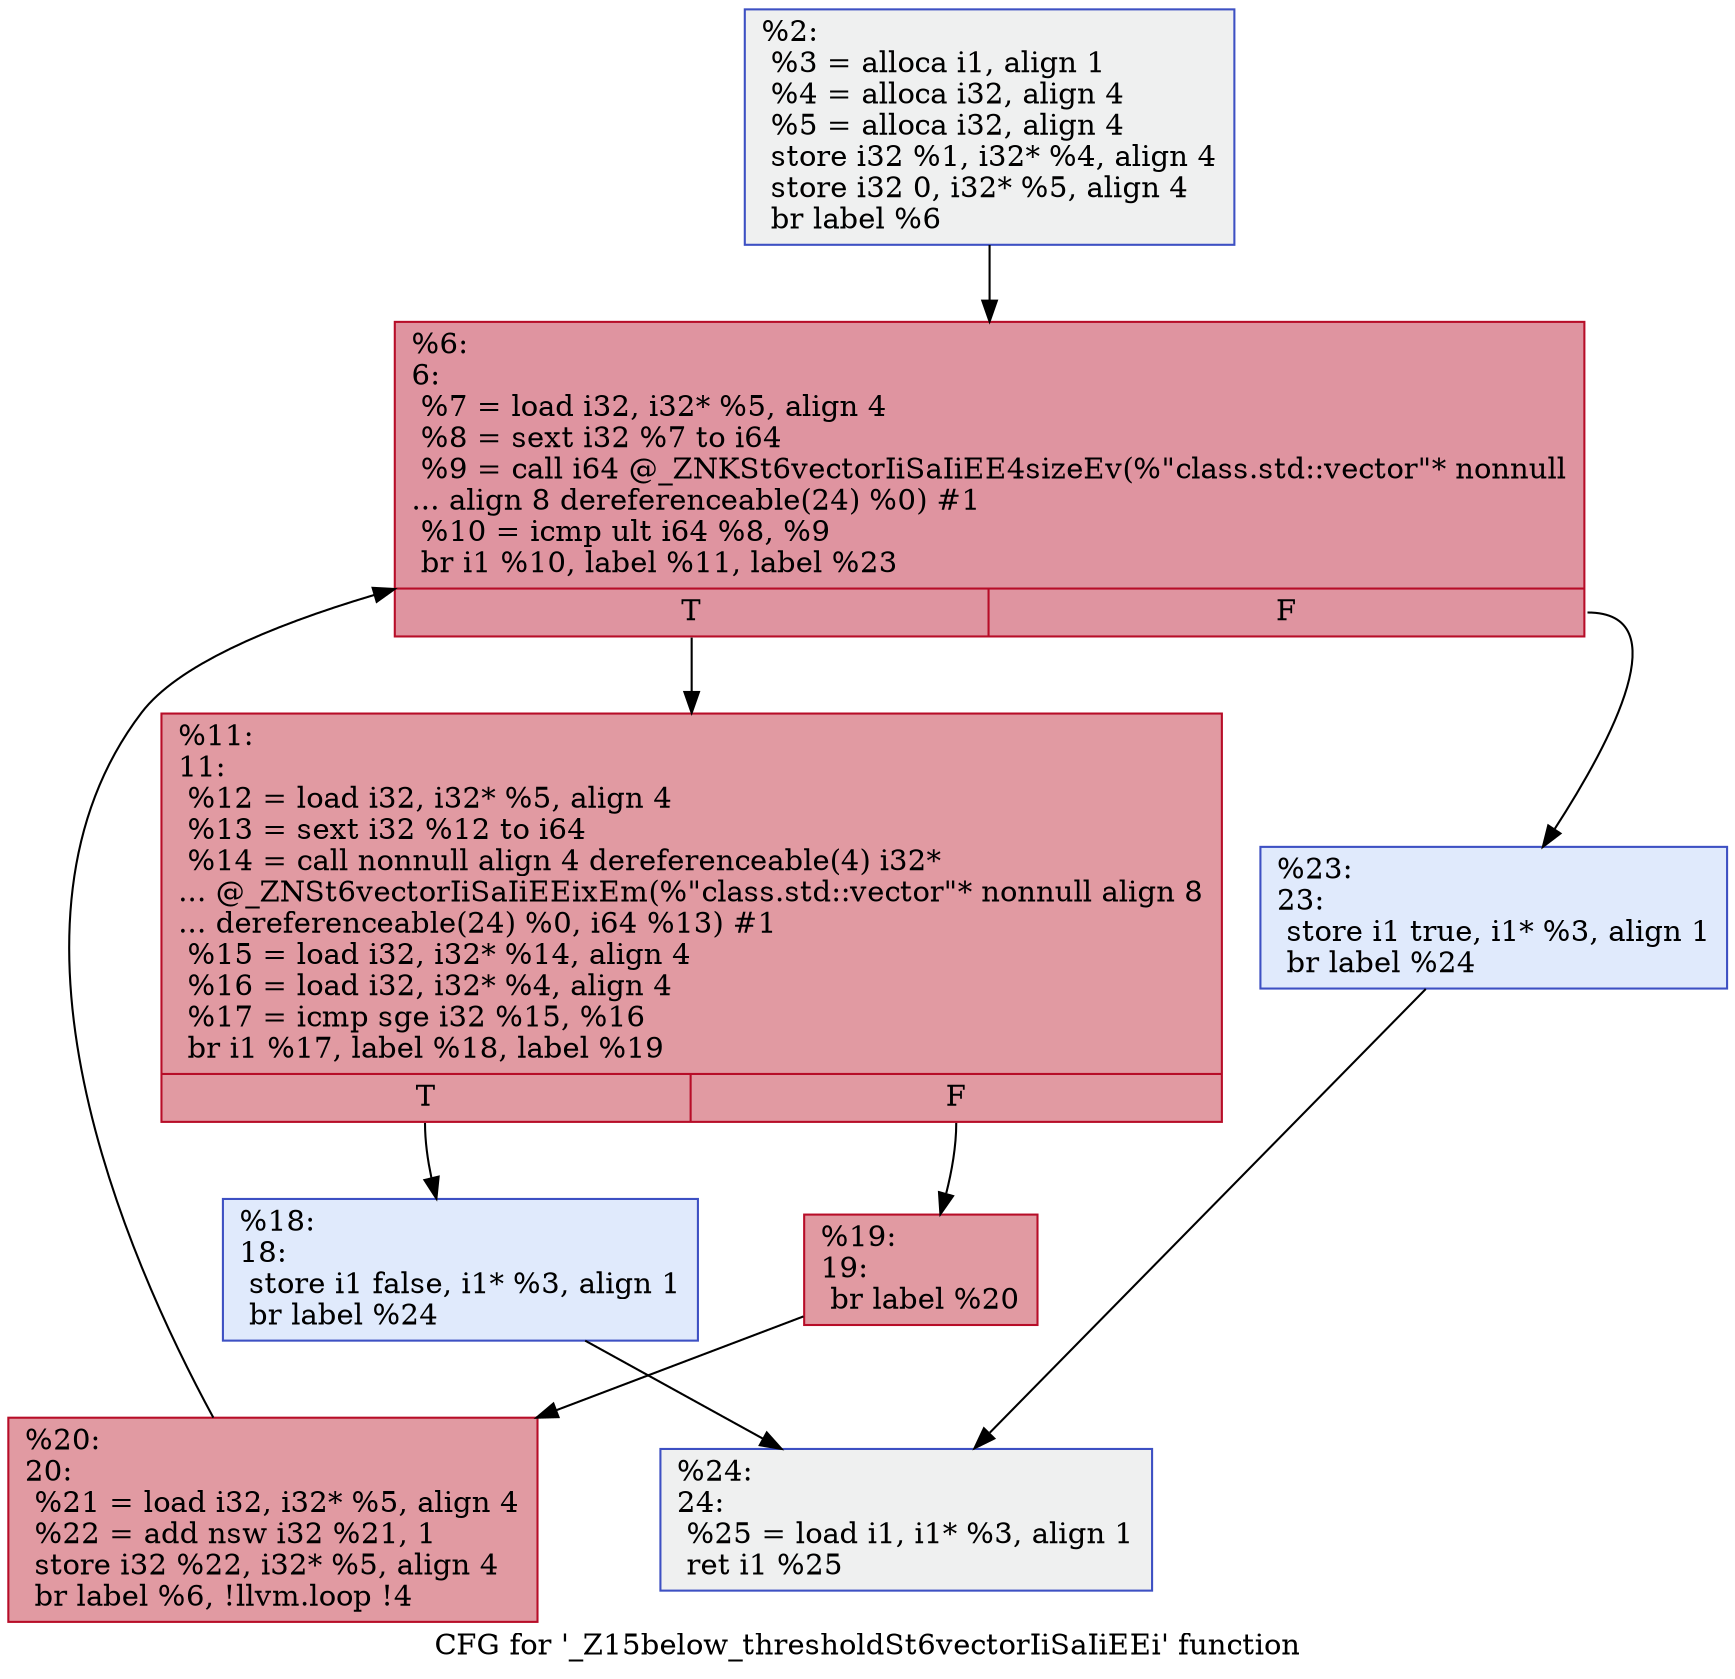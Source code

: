 digraph "CFG for '_Z15below_thresholdSt6vectorIiSaIiEEi' function" {
	label="CFG for '_Z15below_thresholdSt6vectorIiSaIiEEi' function";

	Node0x55deb9f37a50 [shape=record,color="#3d50c3ff", style=filled, fillcolor="#dbdcde70",label="{%2:\l  %3 = alloca i1, align 1\l  %4 = alloca i32, align 4\l  %5 = alloca i32, align 4\l  store i32 %1, i32* %4, align 4\l  store i32 0, i32* %5, align 4\l  br label %6\l}"];
	Node0x55deb9f37a50 -> Node0x55deb9f383e0;
	Node0x55deb9f383e0 [shape=record,color="#b70d28ff", style=filled, fillcolor="#b70d2870",label="{%6:\l6:                                                \l  %7 = load i32, i32* %5, align 4\l  %8 = sext i32 %7 to i64\l  %9 = call i64 @_ZNKSt6vectorIiSaIiEE4sizeEv(%\"class.std::vector\"* nonnull\l... align 8 dereferenceable(24) %0) #1\l  %10 = icmp ult i64 %8, %9\l  br i1 %10, label %11, label %23\l|{<s0>T|<s1>F}}"];
	Node0x55deb9f383e0:s0 -> Node0x55deb9f38910;
	Node0x55deb9f383e0:s1 -> Node0x55deb9f38960;
	Node0x55deb9f38910 [shape=record,color="#b70d28ff", style=filled, fillcolor="#bb1b2c70",label="{%11:\l11:                                               \l  %12 = load i32, i32* %5, align 4\l  %13 = sext i32 %12 to i64\l  %14 = call nonnull align 4 dereferenceable(4) i32*\l... @_ZNSt6vectorIiSaIiEEixEm(%\"class.std::vector\"* nonnull align 8\l... dereferenceable(24) %0, i64 %13) #1\l  %15 = load i32, i32* %14, align 4\l  %16 = load i32, i32* %4, align 4\l  %17 = icmp sge i32 %15, %16\l  br i1 %17, label %18, label %19\l|{<s0>T|<s1>F}}"];
	Node0x55deb9f38910:s0 -> Node0x55deb9f38f50;
	Node0x55deb9f38910:s1 -> Node0x55deb9f38fa0;
	Node0x55deb9f38f50 [shape=record,color="#3d50c3ff", style=filled, fillcolor="#b9d0f970",label="{%18:\l18:                                               \l  store i1 false, i1* %3, align 1\l  br label %24\l}"];
	Node0x55deb9f38f50 -> Node0x55deb9f39170;
	Node0x55deb9f38fa0 [shape=record,color="#b70d28ff", style=filled, fillcolor="#bb1b2c70",label="{%19:\l19:                                               \l  br label %20\l}"];
	Node0x55deb9f38fa0 -> Node0x55deb9f39230;
	Node0x55deb9f39230 [shape=record,color="#b70d28ff", style=filled, fillcolor="#bb1b2c70",label="{%20:\l20:                                               \l  %21 = load i32, i32* %5, align 4\l  %22 = add nsw i32 %21, 1\l  store i32 %22, i32* %5, align 4\l  br label %6, !llvm.loop !4\l}"];
	Node0x55deb9f39230 -> Node0x55deb9f383e0;
	Node0x55deb9f38960 [shape=record,color="#3d50c3ff", style=filled, fillcolor="#b9d0f970",label="{%23:\l23:                                               \l  store i1 true, i1* %3, align 1\l  br label %24\l}"];
	Node0x55deb9f38960 -> Node0x55deb9f39170;
	Node0x55deb9f39170 [shape=record,color="#3d50c3ff", style=filled, fillcolor="#dbdcde70",label="{%24:\l24:                                               \l  %25 = load i1, i1* %3, align 1\l  ret i1 %25\l}"];
}
